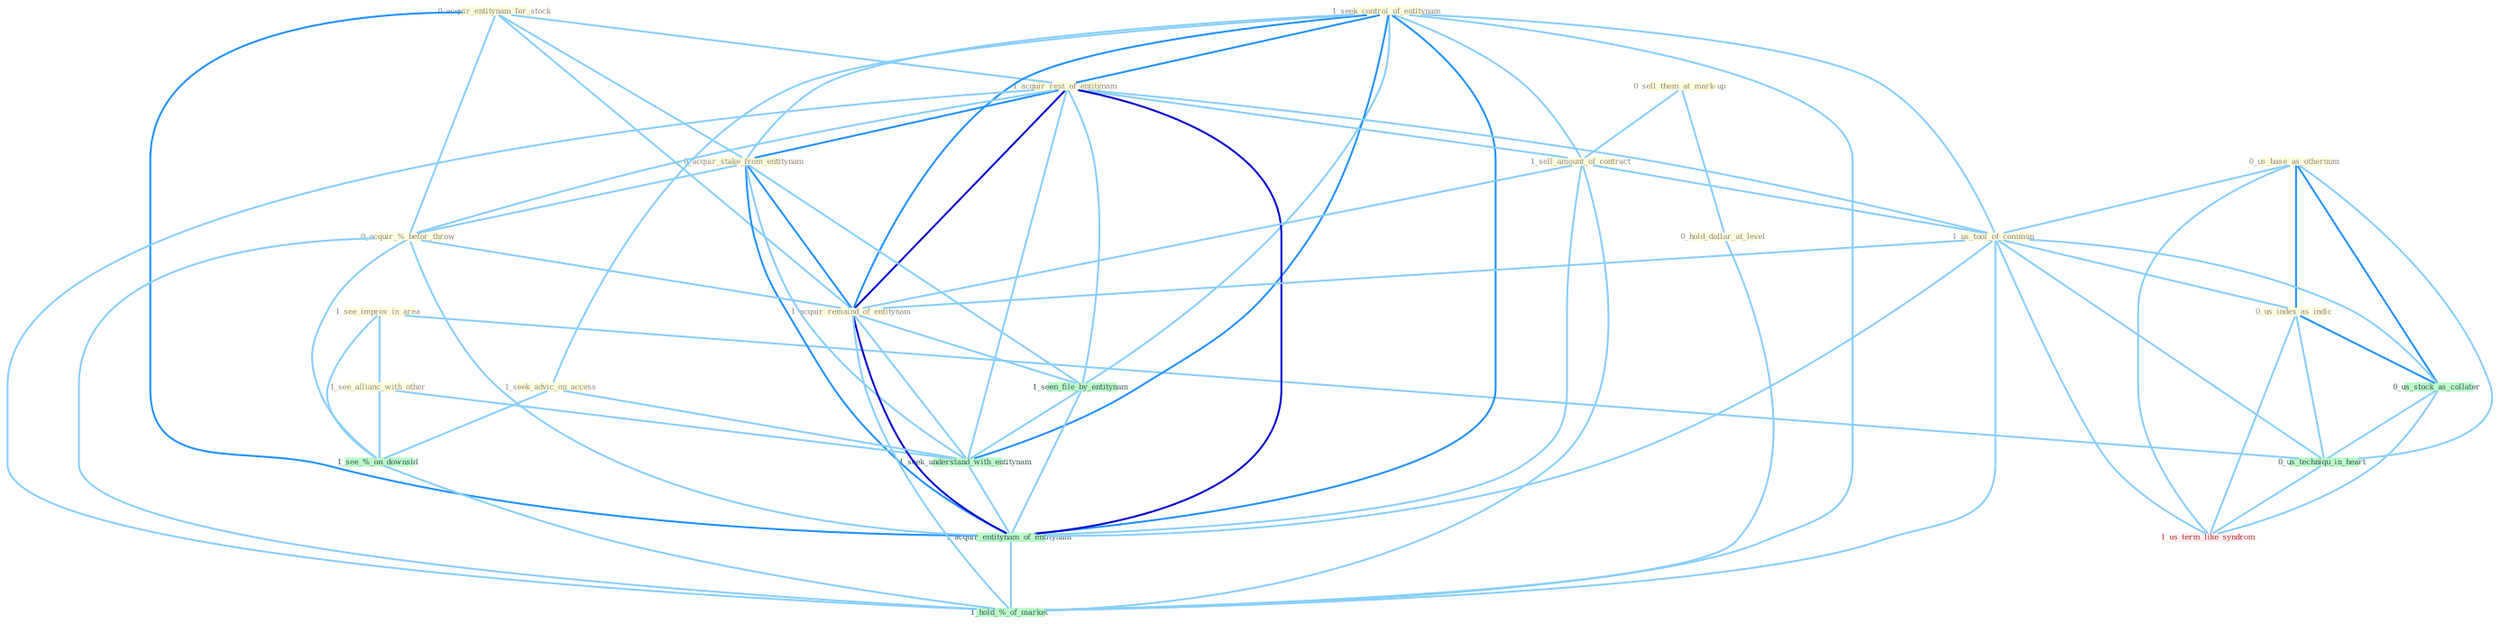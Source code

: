Graph G{ 
    node
    [shape=polygon,style=filled,width=.5,height=.06,color="#BDFCC9",fixedsize=true,fontsize=4,
    fontcolor="#2f4f4f"];
    {node
    [color="#ffffe0", fontcolor="#8b7d6b"] "1_see_improv_in_area " "0_us_base_as_othernum " "0_acquir_entitynam_for_stock " "1_seek_control_of_entitynam " "0_sell_them_at_mark-up " "1_acquir_rest_of_entitynam " "1_sell_amount_of_contract " "0_acquir_stake_from_entitynam " "1_see_allianc_with_other " "0_acquir_%_befor_throw " "1_us_tool_of_commun " "1_acquir_remaind_of_entitynam " "0_us_index_as_indic " "1_seek_advic_on_access " "0_hold_dollar_at_level "}
{node [color="#fff0f5", fontcolor="#b22222"] "1_us_term_like_syndrom "}
edge [color="#B0E2FF"];

	"1_see_improv_in_area " -- "1_see_allianc_with_other " [w="1", color="#87cefa" ];
	"1_see_improv_in_area " -- "0_us_techniqu_in_heart " [w="1", color="#87cefa" ];
	"1_see_improv_in_area " -- "1_see_%_on_downsid " [w="1", color="#87cefa" ];
	"0_us_base_as_othernum " -- "1_us_tool_of_commun " [w="1", color="#87cefa" ];
	"0_us_base_as_othernum " -- "0_us_index_as_indic " [w="2", color="#1e90ff" , len=0.8];
	"0_us_base_as_othernum " -- "0_us_stock_as_collater " [w="2", color="#1e90ff" , len=0.8];
	"0_us_base_as_othernum " -- "0_us_techniqu_in_heart " [w="1", color="#87cefa" ];
	"0_us_base_as_othernum " -- "1_us_term_like_syndrom " [w="1", color="#87cefa" ];
	"0_acquir_entitynam_for_stock " -- "1_acquir_rest_of_entitynam " [w="1", color="#87cefa" ];
	"0_acquir_entitynam_for_stock " -- "0_acquir_stake_from_entitynam " [w="1", color="#87cefa" ];
	"0_acquir_entitynam_for_stock " -- "0_acquir_%_befor_throw " [w="1", color="#87cefa" ];
	"0_acquir_entitynam_for_stock " -- "1_acquir_remaind_of_entitynam " [w="1", color="#87cefa" ];
	"0_acquir_entitynam_for_stock " -- "1_acquir_entitynam_of_entitynam " [w="2", color="#1e90ff" , len=0.8];
	"1_seek_control_of_entitynam " -- "1_acquir_rest_of_entitynam " [w="2", color="#1e90ff" , len=0.8];
	"1_seek_control_of_entitynam " -- "1_sell_amount_of_contract " [w="1", color="#87cefa" ];
	"1_seek_control_of_entitynam " -- "0_acquir_stake_from_entitynam " [w="1", color="#87cefa" ];
	"1_seek_control_of_entitynam " -- "1_us_tool_of_commun " [w="1", color="#87cefa" ];
	"1_seek_control_of_entitynam " -- "1_acquir_remaind_of_entitynam " [w="2", color="#1e90ff" , len=0.8];
	"1_seek_control_of_entitynam " -- "1_seek_advic_on_access " [w="1", color="#87cefa" ];
	"1_seek_control_of_entitynam " -- "1_seen_file_by_entitynam " [w="1", color="#87cefa" ];
	"1_seek_control_of_entitynam " -- "1_seek_understand_with_entitynam " [w="2", color="#1e90ff" , len=0.8];
	"1_seek_control_of_entitynam " -- "1_acquir_entitynam_of_entitynam " [w="2", color="#1e90ff" , len=0.8];
	"1_seek_control_of_entitynam " -- "1_hold_%_of_market " [w="1", color="#87cefa" ];
	"0_sell_them_at_mark-up " -- "1_sell_amount_of_contract " [w="1", color="#87cefa" ];
	"0_sell_them_at_mark-up " -- "0_hold_dollar_at_level " [w="1", color="#87cefa" ];
	"1_acquir_rest_of_entitynam " -- "1_sell_amount_of_contract " [w="1", color="#87cefa" ];
	"1_acquir_rest_of_entitynam " -- "0_acquir_stake_from_entitynam " [w="2", color="#1e90ff" , len=0.8];
	"1_acquir_rest_of_entitynam " -- "0_acquir_%_befor_throw " [w="1", color="#87cefa" ];
	"1_acquir_rest_of_entitynam " -- "1_us_tool_of_commun " [w="1", color="#87cefa" ];
	"1_acquir_rest_of_entitynam " -- "1_acquir_remaind_of_entitynam " [w="3", color="#0000cd" , len=0.6];
	"1_acquir_rest_of_entitynam " -- "1_seen_file_by_entitynam " [w="1", color="#87cefa" ];
	"1_acquir_rest_of_entitynam " -- "1_seek_understand_with_entitynam " [w="1", color="#87cefa" ];
	"1_acquir_rest_of_entitynam " -- "1_acquir_entitynam_of_entitynam " [w="3", color="#0000cd" , len=0.6];
	"1_acquir_rest_of_entitynam " -- "1_hold_%_of_market " [w="1", color="#87cefa" ];
	"1_sell_amount_of_contract " -- "1_us_tool_of_commun " [w="1", color="#87cefa" ];
	"1_sell_amount_of_contract " -- "1_acquir_remaind_of_entitynam " [w="1", color="#87cefa" ];
	"1_sell_amount_of_contract " -- "1_acquir_entitynam_of_entitynam " [w="1", color="#87cefa" ];
	"1_sell_amount_of_contract " -- "1_hold_%_of_market " [w="1", color="#87cefa" ];
	"0_acquir_stake_from_entitynam " -- "0_acquir_%_befor_throw " [w="1", color="#87cefa" ];
	"0_acquir_stake_from_entitynam " -- "1_acquir_remaind_of_entitynam " [w="2", color="#1e90ff" , len=0.8];
	"0_acquir_stake_from_entitynam " -- "1_seen_file_by_entitynam " [w="1", color="#87cefa" ];
	"0_acquir_stake_from_entitynam " -- "1_seek_understand_with_entitynam " [w="1", color="#87cefa" ];
	"0_acquir_stake_from_entitynam " -- "1_acquir_entitynam_of_entitynam " [w="2", color="#1e90ff" , len=0.8];
	"1_see_allianc_with_other " -- "1_seek_understand_with_entitynam " [w="1", color="#87cefa" ];
	"1_see_allianc_with_other " -- "1_see_%_on_downsid " [w="1", color="#87cefa" ];
	"0_acquir_%_befor_throw " -- "1_acquir_remaind_of_entitynam " [w="1", color="#87cefa" ];
	"0_acquir_%_befor_throw " -- "1_acquir_entitynam_of_entitynam " [w="1", color="#87cefa" ];
	"0_acquir_%_befor_throw " -- "1_see_%_on_downsid " [w="1", color="#87cefa" ];
	"0_acquir_%_befor_throw " -- "1_hold_%_of_market " [w="1", color="#87cefa" ];
	"1_us_tool_of_commun " -- "1_acquir_remaind_of_entitynam " [w="1", color="#87cefa" ];
	"1_us_tool_of_commun " -- "0_us_index_as_indic " [w="1", color="#87cefa" ];
	"1_us_tool_of_commun " -- "0_us_stock_as_collater " [w="1", color="#87cefa" ];
	"1_us_tool_of_commun " -- "1_acquir_entitynam_of_entitynam " [w="1", color="#87cefa" ];
	"1_us_tool_of_commun " -- "0_us_techniqu_in_heart " [w="1", color="#87cefa" ];
	"1_us_tool_of_commun " -- "1_us_term_like_syndrom " [w="1", color="#87cefa" ];
	"1_us_tool_of_commun " -- "1_hold_%_of_market " [w="1", color="#87cefa" ];
	"1_acquir_remaind_of_entitynam " -- "1_seen_file_by_entitynam " [w="1", color="#87cefa" ];
	"1_acquir_remaind_of_entitynam " -- "1_seek_understand_with_entitynam " [w="1", color="#87cefa" ];
	"1_acquir_remaind_of_entitynam " -- "1_acquir_entitynam_of_entitynam " [w="3", color="#0000cd" , len=0.6];
	"1_acquir_remaind_of_entitynam " -- "1_hold_%_of_market " [w="1", color="#87cefa" ];
	"0_us_index_as_indic " -- "0_us_stock_as_collater " [w="2", color="#1e90ff" , len=0.8];
	"0_us_index_as_indic " -- "0_us_techniqu_in_heart " [w="1", color="#87cefa" ];
	"0_us_index_as_indic " -- "1_us_term_like_syndrom " [w="1", color="#87cefa" ];
	"1_seek_advic_on_access " -- "1_seek_understand_with_entitynam " [w="1", color="#87cefa" ];
	"1_seek_advic_on_access " -- "1_see_%_on_downsid " [w="1", color="#87cefa" ];
	"0_hold_dollar_at_level " -- "1_hold_%_of_market " [w="1", color="#87cefa" ];
	"1_seen_file_by_entitynam " -- "1_seek_understand_with_entitynam " [w="1", color="#87cefa" ];
	"1_seen_file_by_entitynam " -- "1_acquir_entitynam_of_entitynam " [w="1", color="#87cefa" ];
	"0_us_stock_as_collater " -- "0_us_techniqu_in_heart " [w="1", color="#87cefa" ];
	"0_us_stock_as_collater " -- "1_us_term_like_syndrom " [w="1", color="#87cefa" ];
	"1_seek_understand_with_entitynam " -- "1_acquir_entitynam_of_entitynam " [w="1", color="#87cefa" ];
	"1_acquir_entitynam_of_entitynam " -- "1_hold_%_of_market " [w="1", color="#87cefa" ];
	"0_us_techniqu_in_heart " -- "1_us_term_like_syndrom " [w="1", color="#87cefa" ];
	"1_see_%_on_downsid " -- "1_hold_%_of_market " [w="1", color="#87cefa" ];
}